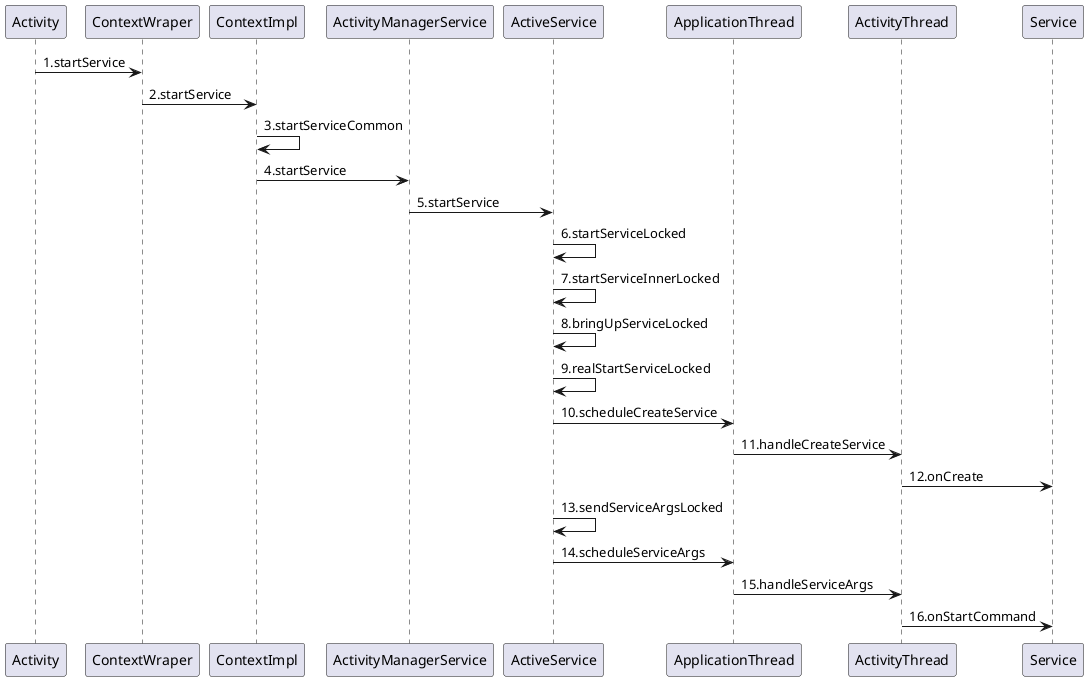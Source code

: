 @startuml
' Activity.startService
' ContextWraper.startService
' ContextImpl.startService
' ContextImpl.startServiceCommon
' ActivityManagerService.startService
' ActiveService.startServiceLocked
' ActiveService.startServiceInnerLocked
' ActiveService.bringUpServiceLocked
' ActiveService.realStartServiceLocked
' ApplicationThread.scheduleCreateService
' ActivityThread.handleCreateService
' Service.onCreate
'
' ActiveService.sendServiceArgsLocked
' ApplicationThread.scheduleServiceArgs
' ActivityThread.handleServiceArgs
' Service.onStartCommand

Activity -> ContextWraper: 1.startService
ContextWraper -> ContextImpl: 2.startService
ContextImpl -> ContextImpl: 3.startServiceCommon
ContextImpl -> ActivityManagerService: 4.startService
ActivityManagerService -> ActiveService: 5.startService
ActiveService -> ActiveService: 6.startServiceLocked
ActiveService -> ActiveService: 7.startServiceInnerLocked
ActiveService -> ActiveService: 8.bringUpServiceLocked
ActiveService -> ActiveService: 9.realStartServiceLocked
ActiveService -> ApplicationThread: 10.scheduleCreateService
ApplicationThread -> ActivityThread: 11.handleCreateService
ActivityThread -> Service: 12.onCreate
ActiveService -> ActiveService:13.sendServiceArgsLocked
ActiveService -> ApplicationThread:14.scheduleServiceArgs
ApplicationThread -> ActivityThread:15.handleServiceArgs
ActivityThread -> Service:16.onStartCommand

@enduml